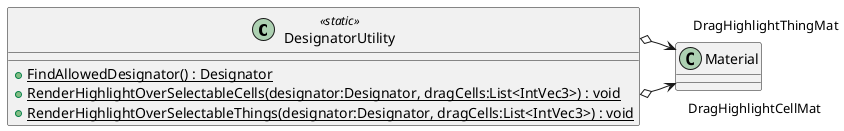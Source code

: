 @startuml
class DesignatorUtility <<static>> {
    + {static} FindAllowedDesignator() : Designator
    + {static} RenderHighlightOverSelectableCells(designator:Designator, dragCells:List<IntVec3>) : void
    + {static} RenderHighlightOverSelectableThings(designator:Designator, dragCells:List<IntVec3>) : void
}
DesignatorUtility o-> "DragHighlightCellMat" Material
DesignatorUtility o-> "DragHighlightThingMat" Material
@enduml
